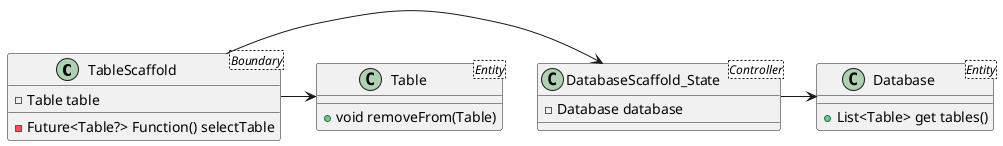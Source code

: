 @startuml

class TableScaffold<Boundary> {
    - Table table
    - Future<Table?> Function() selectTable
}

class DatabaseScaffold_State<Controller> {
    - Database database
}

class Database<Entity> {
    + List<Table> get tables() 
}

class Table<Entity> {
    + void removeFrom(Table)
}

TableScaffold -> DatabaseScaffold_State
DatabaseScaffold_State -> Database
TableScaffold -> Table

@enduml
